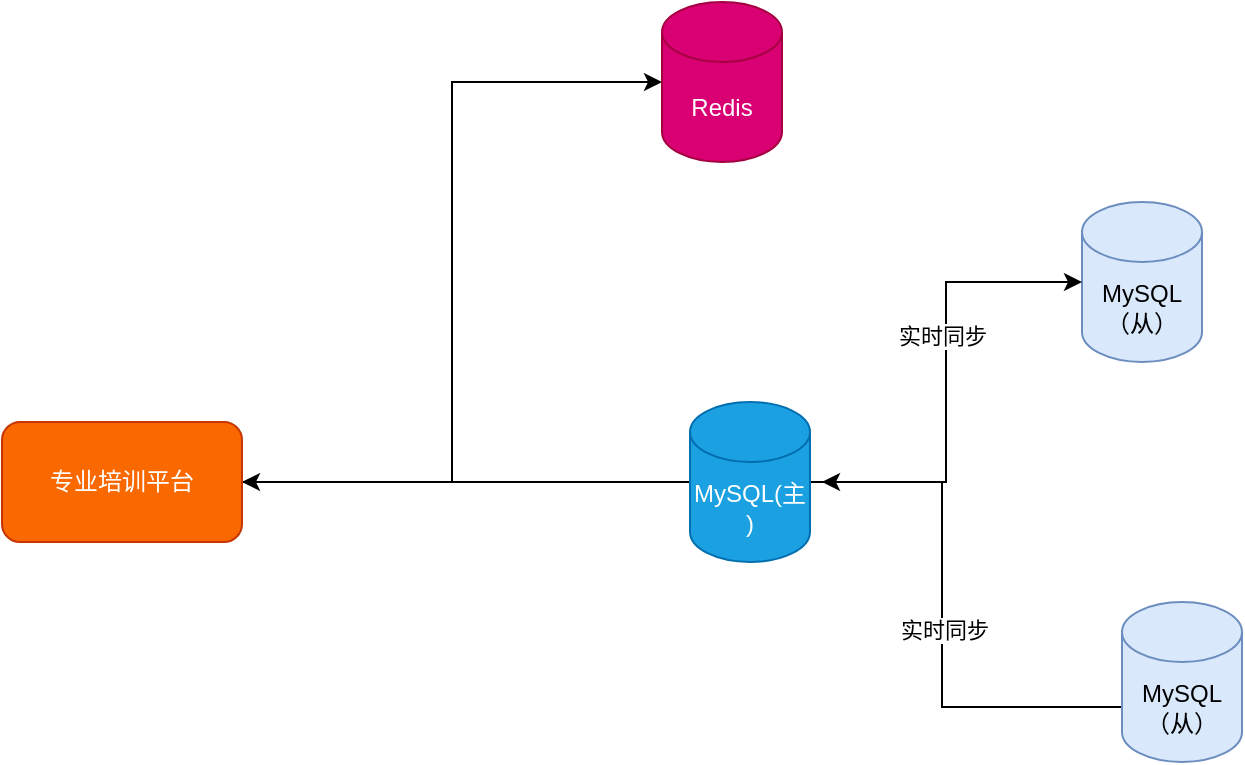 <mxfile version="13.11.0" type="github"><diagram id="pPouhkskX2wK9mQRZ3bs" name="Page-1"><mxGraphModel dx="1422" dy="745" grid="1" gridSize="10" guides="1" tooltips="1" connect="1" arrows="1" fold="1" page="1" pageScale="1" pageWidth="827" pageHeight="1169" math="0" shadow="0"><root><mxCell id="0"/><mxCell id="1" parent="0"/><mxCell id="tjXwmgka2W4diix3VgqB-1" value="MySQL（从）" style="shape=cylinder3;whiteSpace=wrap;html=1;boundedLbl=1;backgroundOutline=1;size=15;fillColor=#dae8fc;strokeColor=#6c8ebf;" vertex="1" parent="1"><mxGeometry x="580" y="180" width="60" height="80" as="geometry"/></mxCell><mxCell id="tjXwmgka2W4diix3VgqB-7" style="edgeStyle=orthogonalEdgeStyle;rounded=0;orthogonalLoop=1;jettySize=auto;html=1;exitX=0;exitY=0;exitDx=0;exitDy=52.5;exitPerimeter=0;" edge="1" parent="1" source="tjXwmgka2W4diix3VgqB-2"><mxGeometry relative="1" as="geometry"><mxPoint x="450" y="320" as="targetPoint"/><Array as="points"><mxPoint x="510" y="433"/><mxPoint x="510" y="320"/></Array></mxGeometry></mxCell><mxCell id="tjXwmgka2W4diix3VgqB-10" value="实时同步" style="edgeLabel;html=1;align=center;verticalAlign=middle;resizable=0;points=[];" vertex="1" connectable="0" parent="tjXwmgka2W4diix3VgqB-7"><mxGeometry x="-0.021" y="-1" relative="1" as="geometry"><mxPoint as="offset"/></mxGeometry></mxCell><mxCell id="tjXwmgka2W4diix3VgqB-2" value="&lt;span&gt;MySQL（从）&lt;/span&gt;" style="shape=cylinder3;whiteSpace=wrap;html=1;boundedLbl=1;backgroundOutline=1;size=15;fillColor=#dae8fc;strokeColor=#6c8ebf;" vertex="1" parent="1"><mxGeometry x="600" y="380" width="60" height="80" as="geometry"/></mxCell><mxCell id="tjXwmgka2W4diix3VgqB-6" style="edgeStyle=orthogonalEdgeStyle;rounded=0;orthogonalLoop=1;jettySize=auto;html=1;entryX=0;entryY=0.5;entryDx=0;entryDy=0;entryPerimeter=0;" edge="1" parent="1" source="tjXwmgka2W4diix3VgqB-3" target="tjXwmgka2W4diix3VgqB-1"><mxGeometry relative="1" as="geometry"/></mxCell><mxCell id="tjXwmgka2W4diix3VgqB-11" value="实时同步" style="edgeLabel;html=1;align=center;verticalAlign=middle;resizable=0;points=[];" vertex="1" connectable="0" parent="tjXwmgka2W4diix3VgqB-6"><mxGeometry x="0.195" y="2" relative="1" as="geometry"><mxPoint as="offset"/></mxGeometry></mxCell><mxCell id="tjXwmgka2W4diix3VgqB-8" style="edgeStyle=orthogonalEdgeStyle;rounded=0;orthogonalLoop=1;jettySize=auto;html=1;entryX=1;entryY=0.5;entryDx=0;entryDy=0;" edge="1" parent="1" source="tjXwmgka2W4diix3VgqB-3" target="tjXwmgka2W4diix3VgqB-5"><mxGeometry relative="1" as="geometry"/></mxCell><mxCell id="tjXwmgka2W4diix3VgqB-3" value="MySQL(主 )" style="shape=cylinder3;whiteSpace=wrap;html=1;boundedLbl=1;backgroundOutline=1;size=15;fillColor=#1ba1e2;strokeColor=#006EAF;fontColor=#ffffff;" vertex="1" parent="1"><mxGeometry x="384" y="280" width="60" height="80" as="geometry"/></mxCell><mxCell id="tjXwmgka2W4diix3VgqB-4" value="Redis" style="shape=cylinder3;whiteSpace=wrap;html=1;boundedLbl=1;backgroundOutline=1;size=15;fillColor=#d80073;strokeColor=#A50040;fontColor=#ffffff;" vertex="1" parent="1"><mxGeometry x="370" y="80" width="60" height="80" as="geometry"/></mxCell><mxCell id="tjXwmgka2W4diix3VgqB-9" style="edgeStyle=orthogonalEdgeStyle;rounded=0;orthogonalLoop=1;jettySize=auto;html=1;entryX=0;entryY=0.5;entryDx=0;entryDy=0;entryPerimeter=0;" edge="1" parent="1" source="tjXwmgka2W4diix3VgqB-5" target="tjXwmgka2W4diix3VgqB-4"><mxGeometry relative="1" as="geometry"/></mxCell><mxCell id="tjXwmgka2W4diix3VgqB-5" value="专业培训平台" style="rounded=1;whiteSpace=wrap;html=1;fillColor=#fa6800;strokeColor=#C73500;fontColor=#ffffff;" vertex="1" parent="1"><mxGeometry x="40" y="290" width="120" height="60" as="geometry"/></mxCell></root></mxGraphModel></diagram></mxfile>